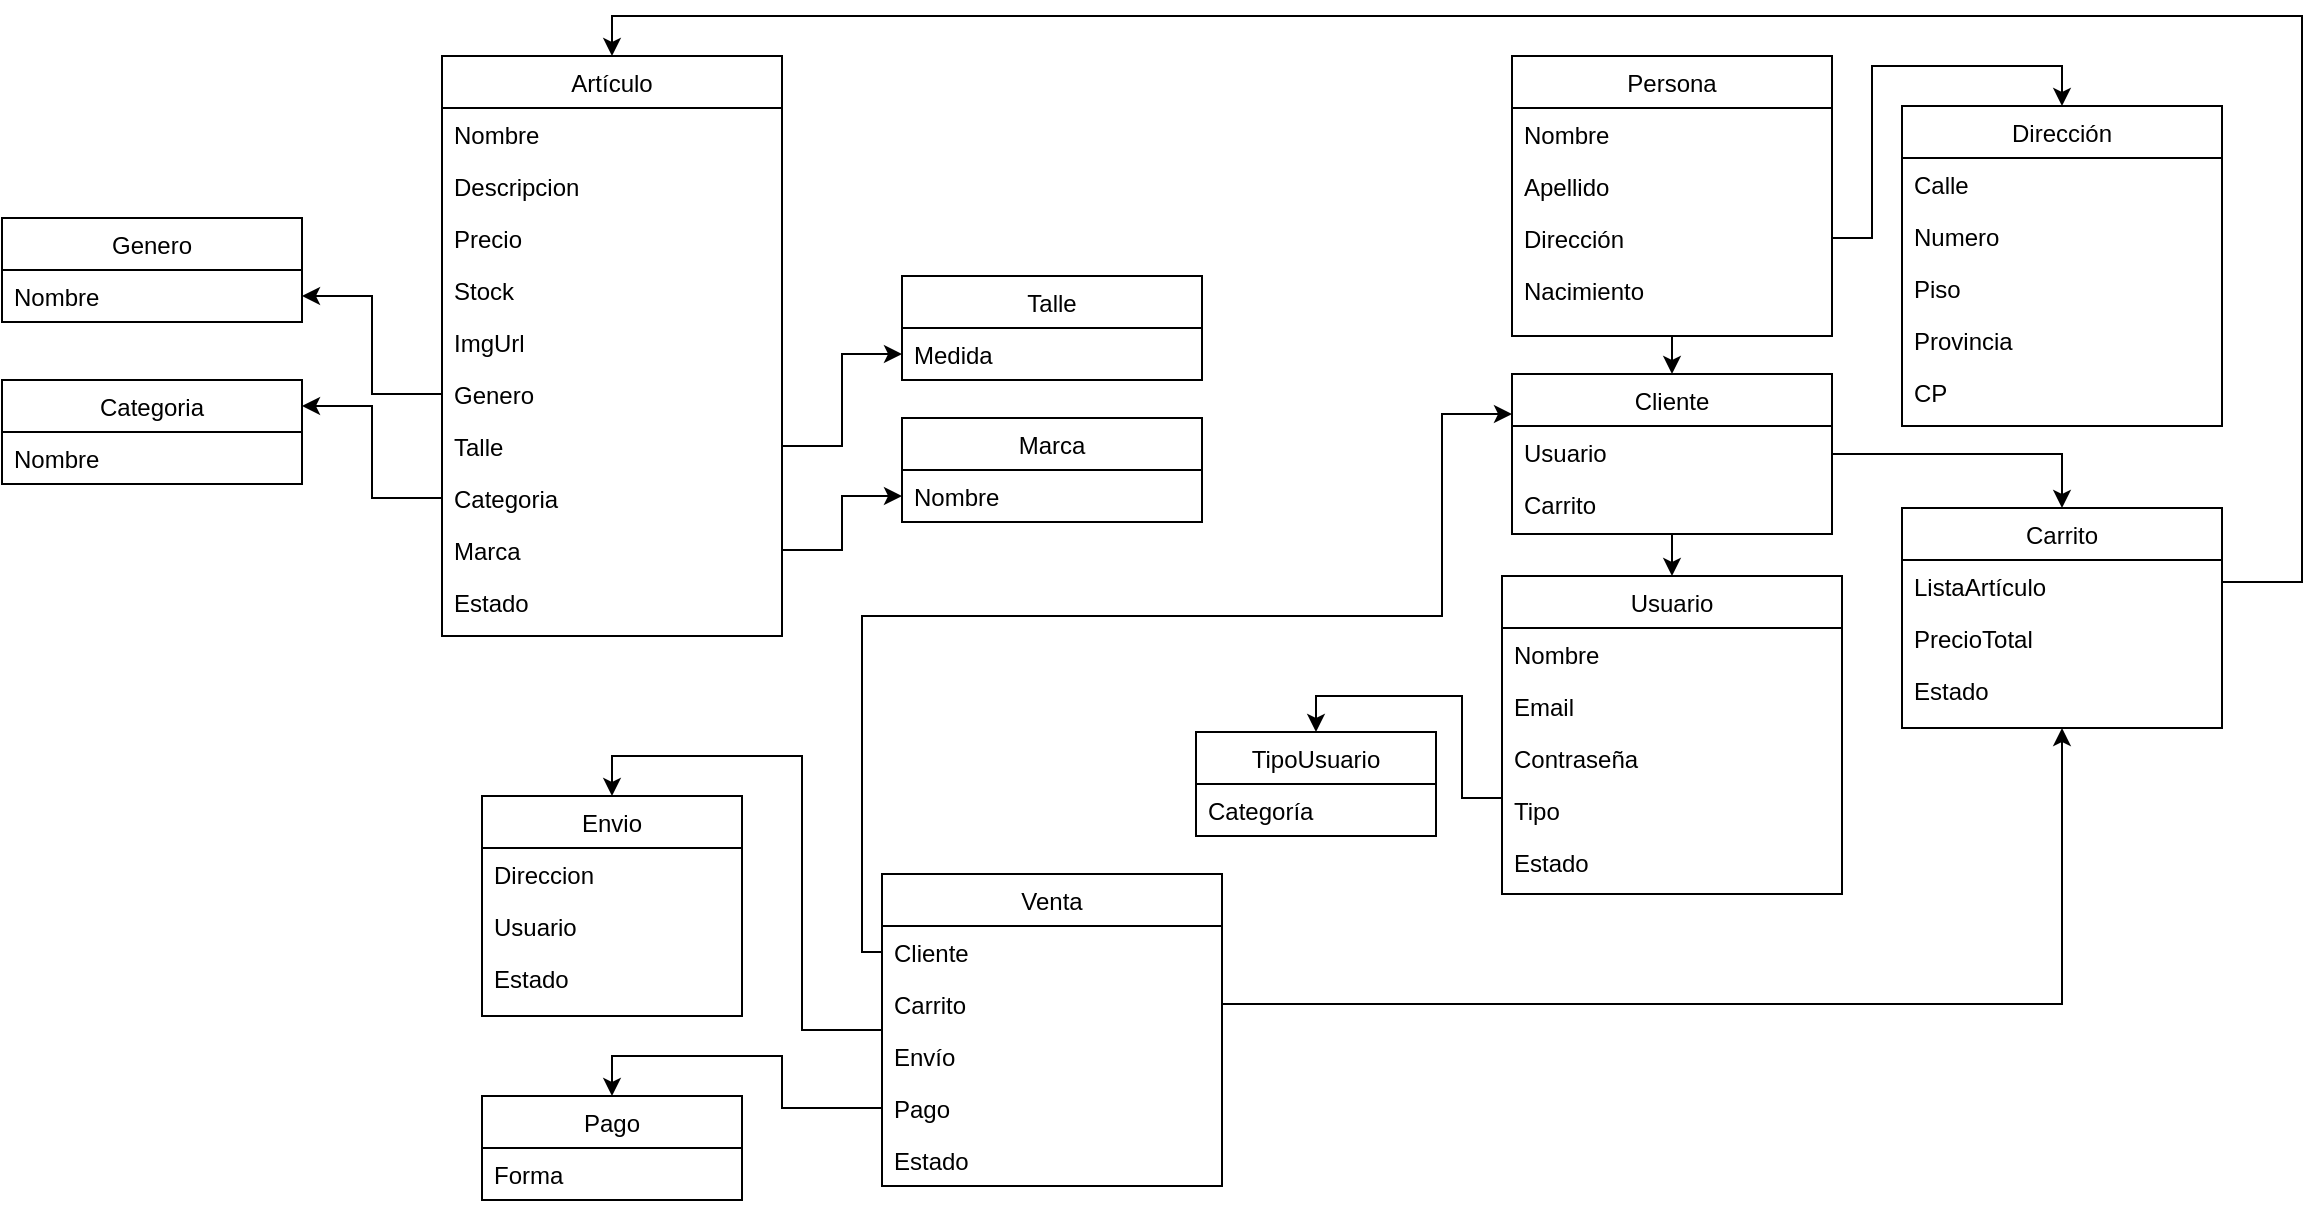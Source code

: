 <mxfile version="15.7.3" type="device"><diagram id="C5RBs43oDa-KdzZeNtuy" name="Page-1"><mxGraphModel dx="1296" dy="519" grid="1" gridSize="10" guides="1" tooltips="1" connect="1" arrows="1" fold="1" page="1" pageScale="1" pageWidth="1654" pageHeight="2336" math="0" shadow="0"><root><mxCell id="WIyWlLk6GJQsqaUBKTNV-0"/><mxCell id="WIyWlLk6GJQsqaUBKTNV-1" parent="WIyWlLk6GJQsqaUBKTNV-0"/><mxCell id="zkfFHV4jXpPFQw0GAbJ--17" value="Artículo" style="swimlane;fontStyle=0;align=center;verticalAlign=top;childLayout=stackLayout;horizontal=1;startSize=26;horizontalStack=0;resizeParent=1;resizeLast=0;collapsible=1;marginBottom=0;rounded=0;shadow=0;strokeWidth=1;fillColor=default;strokeColor=default;fontColor=default;" parent="WIyWlLk6GJQsqaUBKTNV-1" vertex="1"><mxGeometry x="330" y="30" width="170" height="290" as="geometry"><mxRectangle x="550" y="140" width="160" height="26" as="alternateBounds"/></mxGeometry></mxCell><mxCell id="zkfFHV4jXpPFQw0GAbJ--18" value="Nombre" style="text;align=left;verticalAlign=top;spacingLeft=4;spacingRight=4;overflow=hidden;rotatable=0;points=[[0,0.5],[1,0.5]];portConstraint=eastwest;fontColor=default;" parent="zkfFHV4jXpPFQw0GAbJ--17" vertex="1"><mxGeometry y="26" width="170" height="26" as="geometry"/></mxCell><mxCell id="zkfFHV4jXpPFQw0GAbJ--19" value="Descripcion" style="text;align=left;verticalAlign=top;spacingLeft=4;spacingRight=4;overflow=hidden;rotatable=0;points=[[0,0.5],[1,0.5]];portConstraint=eastwest;rounded=0;shadow=0;html=0;fontColor=default;" parent="zkfFHV4jXpPFQw0GAbJ--17" vertex="1"><mxGeometry y="52" width="170" height="26" as="geometry"/></mxCell><mxCell id="zkfFHV4jXpPFQw0GAbJ--20" value="Precio" style="text;align=left;verticalAlign=top;spacingLeft=4;spacingRight=4;overflow=hidden;rotatable=0;points=[[0,0.5],[1,0.5]];portConstraint=eastwest;rounded=0;shadow=0;html=0;fontColor=default;" parent="zkfFHV4jXpPFQw0GAbJ--17" vertex="1"><mxGeometry y="78" width="170" height="26" as="geometry"/></mxCell><mxCell id="zkfFHV4jXpPFQw0GAbJ--21" value="Stock" style="text;align=left;verticalAlign=top;spacingLeft=4;spacingRight=4;overflow=hidden;rotatable=0;points=[[0,0.5],[1,0.5]];portConstraint=eastwest;rounded=0;shadow=0;html=0;fontColor=default;" parent="zkfFHV4jXpPFQw0GAbJ--17" vertex="1"><mxGeometry y="104" width="170" height="26" as="geometry"/></mxCell><mxCell id="zkfFHV4jXpPFQw0GAbJ--22" value="ImgUrl" style="text;align=left;verticalAlign=top;spacingLeft=4;spacingRight=4;overflow=hidden;rotatable=0;points=[[0,0.5],[1,0.5]];portConstraint=eastwest;rounded=0;shadow=0;html=0;fontColor=default;" parent="zkfFHV4jXpPFQw0GAbJ--17" vertex="1"><mxGeometry y="130" width="170" height="26" as="geometry"/></mxCell><mxCell id="Tw_g5ps7W75bfic94VU_-0" value="Genero" style="text;align=left;verticalAlign=top;spacingLeft=4;spacingRight=4;overflow=hidden;rotatable=0;points=[[0,0.5],[1,0.5]];portConstraint=eastwest;rounded=0;shadow=0;html=0;fontColor=default;" parent="zkfFHV4jXpPFQw0GAbJ--17" vertex="1"><mxGeometry y="156" width="170" height="26" as="geometry"/></mxCell><mxCell id="Tw_g5ps7W75bfic94VU_-1" value="Talle" style="text;align=left;verticalAlign=top;spacingLeft=4;spacingRight=4;overflow=hidden;rotatable=0;points=[[0,0.5],[1,0.5]];portConstraint=eastwest;rounded=0;shadow=0;html=0;fontColor=default;" parent="zkfFHV4jXpPFQw0GAbJ--17" vertex="1"><mxGeometry y="182" width="170" height="26" as="geometry"/></mxCell><mxCell id="Tw_g5ps7W75bfic94VU_-2" value="Categoria" style="text;align=left;verticalAlign=top;spacingLeft=4;spacingRight=4;overflow=hidden;rotatable=0;points=[[0,0.5],[1,0.5]];portConstraint=eastwest;rounded=0;shadow=0;html=0;fontColor=default;" parent="zkfFHV4jXpPFQw0GAbJ--17" vertex="1"><mxGeometry y="208" width="170" height="26" as="geometry"/></mxCell><mxCell id="Tw_g5ps7W75bfic94VU_-3" value="Marca" style="text;align=left;verticalAlign=top;spacingLeft=4;spacingRight=4;overflow=hidden;rotatable=0;points=[[0,0.5],[1,0.5]];portConstraint=eastwest;rounded=0;shadow=0;html=0;fontColor=default;" parent="zkfFHV4jXpPFQw0GAbJ--17" vertex="1"><mxGeometry y="234" width="170" height="26" as="geometry"/></mxCell><mxCell id="Tw_g5ps7W75bfic94VU_-4" value="Estado" style="text;align=left;verticalAlign=top;spacingLeft=4;spacingRight=4;overflow=hidden;rotatable=0;points=[[0,0.5],[1,0.5]];portConstraint=eastwest;rounded=0;shadow=0;html=0;fontColor=default;" parent="zkfFHV4jXpPFQw0GAbJ--17" vertex="1"><mxGeometry y="260" width="170" height="26" as="geometry"/></mxCell><mxCell id="Tw_g5ps7W75bfic94VU_-5" value="Categoria" style="swimlane;fontStyle=0;align=center;verticalAlign=top;childLayout=stackLayout;horizontal=1;startSize=26;horizontalStack=0;resizeParent=1;resizeLast=0;collapsible=1;marginBottom=0;rounded=0;shadow=0;strokeWidth=1;fillColor=default;strokeColor=default;fontColor=default;" parent="WIyWlLk6GJQsqaUBKTNV-1" vertex="1"><mxGeometry x="110" y="192" width="150" height="52" as="geometry"><mxRectangle x="550" y="140" width="160" height="26" as="alternateBounds"/></mxGeometry></mxCell><mxCell id="Tw_g5ps7W75bfic94VU_-6" value="Nombre" style="text;align=left;verticalAlign=top;spacingLeft=4;spacingRight=4;overflow=hidden;rotatable=0;points=[[0,0.5],[1,0.5]];portConstraint=eastwest;fontColor=default;" parent="Tw_g5ps7W75bfic94VU_-5" vertex="1"><mxGeometry y="26" width="150" height="26" as="geometry"/></mxCell><mxCell id="Tw_g5ps7W75bfic94VU_-16" value="Talle" style="swimlane;fontStyle=0;align=center;verticalAlign=top;childLayout=stackLayout;horizontal=1;startSize=26;horizontalStack=0;resizeParent=1;resizeLast=0;collapsible=1;marginBottom=0;rounded=0;shadow=0;strokeWidth=1;fillColor=default;strokeColor=default;fontColor=default;" parent="WIyWlLk6GJQsqaUBKTNV-1" vertex="1"><mxGeometry x="560" y="140" width="150" height="52" as="geometry"><mxRectangle x="550" y="140" width="160" height="26" as="alternateBounds"/></mxGeometry></mxCell><mxCell id="Tw_g5ps7W75bfic94VU_-17" value="Medida" style="text;align=left;verticalAlign=top;spacingLeft=4;spacingRight=4;overflow=hidden;rotatable=0;points=[[0,0.5],[1,0.5]];portConstraint=eastwest;fontColor=default;" parent="Tw_g5ps7W75bfic94VU_-16" vertex="1"><mxGeometry y="26" width="150" height="26" as="geometry"/></mxCell><mxCell id="Tw_g5ps7W75bfic94VU_-18" value="Marca" style="swimlane;fontStyle=0;align=center;verticalAlign=top;childLayout=stackLayout;horizontal=1;startSize=26;horizontalStack=0;resizeParent=1;resizeLast=0;collapsible=1;marginBottom=0;rounded=0;shadow=0;strokeWidth=1;fillColor=default;strokeColor=default;fontColor=default;" parent="WIyWlLk6GJQsqaUBKTNV-1" vertex="1"><mxGeometry x="560" y="211" width="150" height="52" as="geometry"><mxRectangle x="550" y="140" width="160" height="26" as="alternateBounds"/></mxGeometry></mxCell><mxCell id="Tw_g5ps7W75bfic94VU_-19" value="Nombre" style="text;align=left;verticalAlign=top;spacingLeft=4;spacingRight=4;overflow=hidden;rotatable=0;points=[[0,0.5],[1,0.5]];portConstraint=eastwest;fontColor=default;" parent="Tw_g5ps7W75bfic94VU_-18" vertex="1"><mxGeometry y="26" width="150" height="26" as="geometry"/></mxCell><mxCell id="Tw_g5ps7W75bfic94VU_-20" value="Genero" style="swimlane;fontStyle=0;align=center;verticalAlign=top;childLayout=stackLayout;horizontal=1;startSize=26;horizontalStack=0;resizeParent=1;resizeLast=0;collapsible=1;marginBottom=0;rounded=0;shadow=0;strokeWidth=1;fillColor=default;strokeColor=default;fontColor=default;" parent="WIyWlLk6GJQsqaUBKTNV-1" vertex="1"><mxGeometry x="110" y="111" width="150" height="52" as="geometry"><mxRectangle x="550" y="140" width="160" height="26" as="alternateBounds"/></mxGeometry></mxCell><mxCell id="Tw_g5ps7W75bfic94VU_-21" value="Nombre" style="text;align=left;verticalAlign=top;spacingLeft=4;spacingRight=4;overflow=hidden;rotatable=0;points=[[0,0.5],[1,0.5]];portConstraint=eastwest;fontColor=default;" parent="Tw_g5ps7W75bfic94VU_-20" vertex="1"><mxGeometry y="26" width="150" height="26" as="geometry"/></mxCell><mxCell id="Tw_g5ps7W75bfic94VU_-25" value="" style="edgeStyle=orthogonalEdgeStyle;rounded=0;orthogonalLoop=1;jettySize=auto;html=1;labelBackgroundColor=default;fontColor=default;strokeColor=default;entryX=1;entryY=0.5;entryDx=0;entryDy=0;exitX=0;exitY=0.5;exitDx=0;exitDy=0;" parent="WIyWlLk6GJQsqaUBKTNV-1" source="Tw_g5ps7W75bfic94VU_-0" target="Tw_g5ps7W75bfic94VU_-21" edge="1"><mxGeometry relative="1" as="geometry"/></mxCell><mxCell id="Tw_g5ps7W75bfic94VU_-23" value="" style="edgeStyle=orthogonalEdgeStyle;rounded=0;orthogonalLoop=1;jettySize=auto;html=1;fontColor=default;entryX=1;entryY=0.25;entryDx=0;entryDy=0;strokeColor=default;labelBackgroundColor=default;exitX=0;exitY=0.5;exitDx=0;exitDy=0;" parent="WIyWlLk6GJQsqaUBKTNV-1" source="Tw_g5ps7W75bfic94VU_-2" target="Tw_g5ps7W75bfic94VU_-5" edge="1"><mxGeometry relative="1" as="geometry"/></mxCell><mxCell id="Tw_g5ps7W75bfic94VU_-26" value="" style="edgeStyle=orthogonalEdgeStyle;rounded=0;orthogonalLoop=1;jettySize=auto;html=1;labelBackgroundColor=default;fontColor=default;strokeColor=default;exitX=1;exitY=0.5;exitDx=0;exitDy=0;" parent="WIyWlLk6GJQsqaUBKTNV-1" source="Tw_g5ps7W75bfic94VU_-3" target="Tw_g5ps7W75bfic94VU_-19" edge="1"><mxGeometry relative="1" as="geometry"/></mxCell><mxCell id="Tw_g5ps7W75bfic94VU_-27" value="" style="edgeStyle=orthogonalEdgeStyle;rounded=0;orthogonalLoop=1;jettySize=auto;html=1;labelBackgroundColor=default;fontColor=default;strokeColor=default;entryX=0;entryY=0.5;entryDx=0;entryDy=0;" parent="WIyWlLk6GJQsqaUBKTNV-1" source="Tw_g5ps7W75bfic94VU_-1" target="Tw_g5ps7W75bfic94VU_-17" edge="1"><mxGeometry relative="1" as="geometry"/></mxCell><mxCell id="5aSQAxW1YJp0CMeOxiUV-9" value="" style="edgeStyle=orthogonalEdgeStyle;rounded=0;orthogonalLoop=1;jettySize=auto;html=1;exitX=1;exitY=0.5;exitDx=0;exitDy=0;entryX=0.5;entryY=0;entryDx=0;entryDy=0;" parent="WIyWlLk6GJQsqaUBKTNV-1" source="lw8-5pUlLSLKIBg-oR_x-1" target="lw8-5pUlLSLKIBg-oR_x-2" edge="1"><mxGeometry relative="1" as="geometry"/></mxCell><mxCell id="5aSQAxW1YJp0CMeOxiUV-10" value="" style="edgeStyle=orthogonalEdgeStyle;rounded=0;orthogonalLoop=1;jettySize=auto;html=1;" parent="WIyWlLk6GJQsqaUBKTNV-1" edge="1"><mxGeometry relative="1" as="geometry"><mxPoint x="945" y="170" as="sourcePoint"/><mxPoint x="945" y="189" as="targetPoint"/></mxGeometry></mxCell><mxCell id="Kr4gNdv7kx7lfWHa2LFf-1" value="Persona" style="swimlane;fontStyle=0;align=center;verticalAlign=top;childLayout=stackLayout;horizontal=1;startSize=26;horizontalStack=0;resizeParent=1;resizeLast=0;collapsible=1;marginBottom=0;rounded=0;shadow=0;strokeWidth=1;fillColor=default;strokeColor=default;fontColor=default;" parent="WIyWlLk6GJQsqaUBKTNV-1" vertex="1"><mxGeometry x="865" y="30" width="160" height="140" as="geometry"><mxRectangle x="550" y="140" width="160" height="26" as="alternateBounds"/></mxGeometry></mxCell><mxCell id="Kr4gNdv7kx7lfWHa2LFf-2" value="Nombre" style="text;align=left;verticalAlign=top;spacingLeft=4;spacingRight=4;overflow=hidden;rotatable=0;points=[[0,0.5],[1,0.5]];portConstraint=eastwest;fontColor=default;" parent="Kr4gNdv7kx7lfWHa2LFf-1" vertex="1"><mxGeometry y="26" width="160" height="26" as="geometry"/></mxCell><mxCell id="Kr4gNdv7kx7lfWHa2LFf-3" value="Apellido" style="text;align=left;verticalAlign=top;spacingLeft=4;spacingRight=4;overflow=hidden;rotatable=0;points=[[0,0.5],[1,0.5]];portConstraint=eastwest;fontColor=default;" parent="Kr4gNdv7kx7lfWHa2LFf-1" vertex="1"><mxGeometry y="52" width="160" height="26" as="geometry"/></mxCell><mxCell id="lw8-5pUlLSLKIBg-oR_x-1" value="Dirección" style="text;align=left;verticalAlign=top;spacingLeft=4;spacingRight=4;overflow=hidden;rotatable=0;points=[[0,0.5],[1,0.5]];portConstraint=eastwest;fontColor=default;" parent="Kr4gNdv7kx7lfWHa2LFf-1" vertex="1"><mxGeometry y="78" width="160" height="26" as="geometry"/></mxCell><mxCell id="Kr4gNdv7kx7lfWHa2LFf-4" value="Nacimiento" style="text;align=left;verticalAlign=top;spacingLeft=4;spacingRight=4;overflow=hidden;rotatable=0;points=[[0,0.5],[1,0.5]];portConstraint=eastwest;fontColor=default;" parent="Kr4gNdv7kx7lfWHa2LFf-1" vertex="1"><mxGeometry y="104" width="160" height="30" as="geometry"/></mxCell><mxCell id="5aSQAxW1YJp0CMeOxiUV-8" value="" style="edgeStyle=orthogonalEdgeStyle;rounded=0;orthogonalLoop=1;jettySize=auto;html=1;entryX=0.5;entryY=0;entryDx=0;entryDy=0;exitX=0;exitY=0.5;exitDx=0;exitDy=0;" parent="WIyWlLk6GJQsqaUBKTNV-1" source="Kr4gNdv7kx7lfWHa2LFf-12" target="5aSQAxW1YJp0CMeOxiUV-0" edge="1"><mxGeometry relative="1" as="geometry"><mxPoint x="745" y="314" as="targetPoint"/><Array as="points"><mxPoint x="860" y="401"/><mxPoint x="840" y="401"/><mxPoint x="840" y="350"/><mxPoint x="767" y="350"/></Array></mxGeometry></mxCell><mxCell id="Kr4gNdv7kx7lfWHa2LFf-6" value="Usuario" style="swimlane;fontStyle=0;align=center;verticalAlign=top;childLayout=stackLayout;horizontal=1;startSize=26;horizontalStack=0;resizeParent=1;resizeLast=0;collapsible=1;marginBottom=0;rounded=0;shadow=0;strokeWidth=1;fillColor=default;strokeColor=default;fontColor=default;" parent="WIyWlLk6GJQsqaUBKTNV-1" vertex="1"><mxGeometry x="860" y="290" width="170" height="159" as="geometry"><mxRectangle x="550" y="140" width="160" height="26" as="alternateBounds"/></mxGeometry></mxCell><mxCell id="Kr4gNdv7kx7lfWHa2LFf-7" value="Nombre" style="text;align=left;verticalAlign=top;spacingLeft=4;spacingRight=4;overflow=hidden;rotatable=0;points=[[0,0.5],[1,0.5]];portConstraint=eastwest;fontColor=default;" parent="Kr4gNdv7kx7lfWHa2LFf-6" vertex="1"><mxGeometry y="26" width="170" height="26" as="geometry"/></mxCell><mxCell id="Kr4gNdv7kx7lfWHa2LFf-8" value="Email" style="text;align=left;verticalAlign=top;spacingLeft=4;spacingRight=4;overflow=hidden;rotatable=0;points=[[0,0.5],[1,0.5]];portConstraint=eastwest;fontColor=default;" parent="Kr4gNdv7kx7lfWHa2LFf-6" vertex="1"><mxGeometry y="52" width="170" height="26" as="geometry"/></mxCell><mxCell id="Kr4gNdv7kx7lfWHa2LFf-9" value="Contraseña" style="text;align=left;verticalAlign=top;spacingLeft=4;spacingRight=4;overflow=hidden;rotatable=0;points=[[0,0.5],[1,0.5]];portConstraint=eastwest;fontColor=default;" parent="Kr4gNdv7kx7lfWHa2LFf-6" vertex="1"><mxGeometry y="78" width="170" height="26" as="geometry"/></mxCell><mxCell id="Kr4gNdv7kx7lfWHa2LFf-12" value="Tipo" style="text;align=left;verticalAlign=top;spacingLeft=4;spacingRight=4;overflow=hidden;rotatable=0;points=[[0,0.5],[1,0.5]];portConstraint=eastwest;fontColor=default;" parent="Kr4gNdv7kx7lfWHa2LFf-6" vertex="1"><mxGeometry y="104" width="170" height="26" as="geometry"/></mxCell><mxCell id="lw8-5pUlLSLKIBg-oR_x-40" value="Estado" style="text;align=left;verticalAlign=top;spacingLeft=4;spacingRight=4;overflow=hidden;rotatable=0;points=[[0,0.5],[1,0.5]];portConstraint=eastwest;fontColor=default;" parent="Kr4gNdv7kx7lfWHa2LFf-6" vertex="1"><mxGeometry y="130" width="170" height="26" as="geometry"/></mxCell><mxCell id="5aSQAxW1YJp0CMeOxiUV-14" value="" style="edgeStyle=orthogonalEdgeStyle;rounded=0;orthogonalLoop=1;jettySize=auto;html=1;entryX=0.5;entryY=0;entryDx=0;entryDy=0;exitX=1;exitY=0.5;exitDx=0;exitDy=0;" parent="WIyWlLk6GJQsqaUBKTNV-1" target="zkfFHV4jXpPFQw0GAbJ--17" edge="1"><mxGeometry relative="1" as="geometry"><mxPoint x="1220" y="293" as="sourcePoint"/><mxPoint x="415" y="23" as="targetPoint"/><Array as="points"><mxPoint x="1260" y="293"/><mxPoint x="1260" y="10"/><mxPoint x="415" y="10"/></Array></mxGeometry></mxCell><mxCell id="Kr4gNdv7kx7lfWHa2LFf-16" value="Carrito" style="swimlane;fontStyle=0;align=center;verticalAlign=top;childLayout=stackLayout;horizontal=1;startSize=26;horizontalStack=0;resizeParent=1;resizeLast=0;collapsible=1;marginBottom=0;rounded=0;shadow=0;strokeWidth=1;fillColor=default;strokeColor=default;fontColor=default;" parent="WIyWlLk6GJQsqaUBKTNV-1" vertex="1"><mxGeometry x="1060" y="256" width="160" height="110" as="geometry"><mxRectangle x="550" y="140" width="160" height="26" as="alternateBounds"/></mxGeometry></mxCell><mxCell id="Kr4gNdv7kx7lfWHa2LFf-17" value="ListaArtículo" style="text;align=left;verticalAlign=top;spacingLeft=4;spacingRight=4;overflow=hidden;rotatable=0;points=[[0,0.5],[1,0.5]];portConstraint=eastwest;fontColor=default;" parent="Kr4gNdv7kx7lfWHa2LFf-16" vertex="1"><mxGeometry y="26" width="160" height="26" as="geometry"/></mxCell><mxCell id="Kr4gNdv7kx7lfWHa2LFf-20" value="PrecioTotal" style="text;align=left;verticalAlign=top;spacingLeft=4;spacingRight=4;overflow=hidden;rotatable=0;points=[[0,0.5],[1,0.5]];portConstraint=eastwest;fontColor=default;" parent="Kr4gNdv7kx7lfWHa2LFf-16" vertex="1"><mxGeometry y="52" width="160" height="26" as="geometry"/></mxCell><mxCell id="Kr4gNdv7kx7lfWHa2LFf-21" value="Estado" style="text;align=left;verticalAlign=top;spacingLeft=4;spacingRight=4;overflow=hidden;rotatable=0;points=[[0,0.5],[1,0.5]];portConstraint=eastwest;fontColor=default;" parent="Kr4gNdv7kx7lfWHa2LFf-16" vertex="1"><mxGeometry y="78" width="160" height="26" as="geometry"/></mxCell><mxCell id="lw8-5pUlLSLKIBg-oR_x-2" value="Dirección" style="swimlane;fontStyle=0;align=center;verticalAlign=top;childLayout=stackLayout;horizontal=1;startSize=26;horizontalStack=0;resizeParent=1;resizeLast=0;collapsible=1;marginBottom=0;rounded=0;shadow=0;strokeWidth=1;fillColor=default;strokeColor=default;fontColor=default;" parent="WIyWlLk6GJQsqaUBKTNV-1" vertex="1"><mxGeometry x="1060" y="55" width="160" height="160" as="geometry"><mxRectangle x="550" y="140" width="160" height="26" as="alternateBounds"/></mxGeometry></mxCell><mxCell id="lw8-5pUlLSLKIBg-oR_x-3" value="Calle" style="text;align=left;verticalAlign=top;spacingLeft=4;spacingRight=4;overflow=hidden;rotatable=0;points=[[0,0.5],[1,0.5]];portConstraint=eastwest;fontColor=default;" parent="lw8-5pUlLSLKIBg-oR_x-2" vertex="1"><mxGeometry y="26" width="160" height="26" as="geometry"/></mxCell><mxCell id="lw8-5pUlLSLKIBg-oR_x-4" value="Numero" style="text;align=left;verticalAlign=top;spacingLeft=4;spacingRight=4;overflow=hidden;rotatable=0;points=[[0,0.5],[1,0.5]];portConstraint=eastwest;fontColor=default;" parent="lw8-5pUlLSLKIBg-oR_x-2" vertex="1"><mxGeometry y="52" width="160" height="26" as="geometry"/></mxCell><mxCell id="lw8-5pUlLSLKIBg-oR_x-5" value="Piso" style="text;align=left;verticalAlign=top;spacingLeft=4;spacingRight=4;overflow=hidden;rotatable=0;points=[[0,0.5],[1,0.5]];portConstraint=eastwest;fontColor=default;" parent="lw8-5pUlLSLKIBg-oR_x-2" vertex="1"><mxGeometry y="78" width="160" height="26" as="geometry"/></mxCell><mxCell id="lw8-5pUlLSLKIBg-oR_x-9" value="Provincia" style="text;align=left;verticalAlign=top;spacingLeft=4;spacingRight=4;overflow=hidden;rotatable=0;points=[[0,0.5],[1,0.5]];portConstraint=eastwest;fontColor=default;" parent="lw8-5pUlLSLKIBg-oR_x-2" vertex="1"><mxGeometry y="104" width="160" height="26" as="geometry"/></mxCell><mxCell id="lw8-5pUlLSLKIBg-oR_x-10" value="CP" style="text;align=left;verticalAlign=top;spacingLeft=4;spacingRight=4;overflow=hidden;rotatable=0;points=[[0,0.5],[1,0.5]];portConstraint=eastwest;fontColor=default;" parent="lw8-5pUlLSLKIBg-oR_x-2" vertex="1"><mxGeometry y="130" width="160" height="26" as="geometry"/></mxCell><mxCell id="lw8-5pUlLSLKIBg-oR_x-14" value="Envio" style="swimlane;fontStyle=0;align=center;verticalAlign=top;childLayout=stackLayout;horizontal=1;startSize=26;horizontalStack=0;resizeParent=1;resizeLast=0;collapsible=1;marginBottom=0;rounded=0;shadow=0;strokeWidth=1;fillColor=default;strokeColor=default;fontColor=default;" parent="WIyWlLk6GJQsqaUBKTNV-1" vertex="1"><mxGeometry x="350" y="400" width="130" height="110" as="geometry"><mxRectangle x="550" y="140" width="160" height="26" as="alternateBounds"/></mxGeometry></mxCell><mxCell id="lw8-5pUlLSLKIBg-oR_x-15" value="Direccion" style="text;align=left;verticalAlign=top;spacingLeft=4;spacingRight=4;overflow=hidden;rotatable=0;points=[[0,0.5],[1,0.5]];portConstraint=eastwest;fontColor=default;" parent="lw8-5pUlLSLKIBg-oR_x-14" vertex="1"><mxGeometry y="26" width="130" height="26" as="geometry"/></mxCell><mxCell id="lw8-5pUlLSLKIBg-oR_x-19" value="Usuario" style="text;align=left;verticalAlign=top;spacingLeft=4;spacingRight=4;overflow=hidden;rotatable=0;points=[[0,0.5],[1,0.5]];portConstraint=eastwest;fontColor=default;" parent="lw8-5pUlLSLKIBg-oR_x-14" vertex="1"><mxGeometry y="52" width="130" height="26" as="geometry"/></mxCell><mxCell id="lw8-5pUlLSLKIBg-oR_x-20" value="Estado" style="text;align=left;verticalAlign=top;spacingLeft=4;spacingRight=4;overflow=hidden;rotatable=0;points=[[0,0.5],[1,0.5]];portConstraint=eastwest;fontColor=default;" parent="lw8-5pUlLSLKIBg-oR_x-14" vertex="1"><mxGeometry y="78" width="130" height="26" as="geometry"/></mxCell><mxCell id="5aSQAxW1YJp0CMeOxiUV-6" value="" style="edgeStyle=orthogonalEdgeStyle;rounded=0;orthogonalLoop=1;jettySize=auto;html=1;entryX=0.5;entryY=0;entryDx=0;entryDy=0;" parent="WIyWlLk6GJQsqaUBKTNV-1" source="lw8-5pUlLSLKIBg-oR_x-32" target="Kr4gNdv7kx7lfWHa2LFf-16" edge="1"><mxGeometry relative="1" as="geometry"/></mxCell><mxCell id="5aSQAxW1YJp0CMeOxiUV-7" value="" style="edgeStyle=orthogonalEdgeStyle;rounded=0;orthogonalLoop=1;jettySize=auto;html=1;entryX=0.5;entryY=0;entryDx=0;entryDy=0;" parent="WIyWlLk6GJQsqaUBKTNV-1" source="lw8-5pUlLSLKIBg-oR_x-32" target="Kr4gNdv7kx7lfWHa2LFf-6" edge="1"><mxGeometry relative="1" as="geometry"><mxPoint x="945" y="289" as="targetPoint"/></mxGeometry></mxCell><mxCell id="lw8-5pUlLSLKIBg-oR_x-32" value="Cliente" style="swimlane;fontStyle=0;align=center;verticalAlign=top;childLayout=stackLayout;horizontal=1;startSize=26;horizontalStack=0;resizeParent=1;resizeLast=0;collapsible=1;marginBottom=0;rounded=0;shadow=0;strokeWidth=1;fillColor=default;strokeColor=default;fontColor=default;" parent="WIyWlLk6GJQsqaUBKTNV-1" vertex="1"><mxGeometry x="865" y="189" width="160" height="80" as="geometry"><mxRectangle x="550" y="140" width="160" height="26" as="alternateBounds"/></mxGeometry></mxCell><mxCell id="lw8-5pUlLSLKIBg-oR_x-33" value="Usuario" style="text;align=left;verticalAlign=top;spacingLeft=4;spacingRight=4;overflow=hidden;rotatable=0;points=[[0,0.5],[1,0.5]];portConstraint=eastwest;fontColor=default;" parent="lw8-5pUlLSLKIBg-oR_x-32" vertex="1"><mxGeometry y="26" width="160" height="26" as="geometry"/></mxCell><mxCell id="lw8-5pUlLSLKIBg-oR_x-34" value="Carrito" style="text;align=left;verticalAlign=top;spacingLeft=4;spacingRight=4;overflow=hidden;rotatable=0;points=[[0,0.5],[1,0.5]];portConstraint=eastwest;fontColor=default;" parent="lw8-5pUlLSLKIBg-oR_x-32" vertex="1"><mxGeometry y="52" width="160" height="26" as="geometry"/></mxCell><mxCell id="5aSQAxW1YJp0CMeOxiUV-11" value="" style="edgeStyle=orthogonalEdgeStyle;rounded=0;orthogonalLoop=1;jettySize=auto;html=1;entryX=0.5;entryY=0;entryDx=0;entryDy=0;" parent="WIyWlLk6GJQsqaUBKTNV-1" source="cBPxQ7uKcTz7ENmi5Lmv-0" target="lw8-5pUlLSLKIBg-oR_x-14" edge="1"><mxGeometry relative="1" as="geometry"><Array as="points"><mxPoint x="510" y="517"/><mxPoint x="510" y="380"/><mxPoint x="415" y="380"/></Array></mxGeometry></mxCell><mxCell id="5aSQAxW1YJp0CMeOxiUV-12" value="" style="edgeStyle=orthogonalEdgeStyle;rounded=0;orthogonalLoop=1;jettySize=auto;html=1;entryX=0.5;entryY=0;entryDx=0;entryDy=0;exitX=0;exitY=0.5;exitDx=0;exitDy=0;" parent="WIyWlLk6GJQsqaUBKTNV-1" source="lw8-5pUlLSLKIBg-oR_x-26" target="5aSQAxW1YJp0CMeOxiUV-2" edge="1"><mxGeometry relative="1" as="geometry"><Array as="points"><mxPoint x="500" y="556"/><mxPoint x="500" y="530"/><mxPoint x="415" y="530"/></Array></mxGeometry></mxCell><mxCell id="5aSQAxW1YJp0CMeOxiUV-13" value="" style="edgeStyle=orthogonalEdgeStyle;rounded=0;orthogonalLoop=1;jettySize=auto;html=1;entryX=0.5;entryY=1;entryDx=0;entryDy=0;exitX=1;exitY=0.5;exitDx=0;exitDy=0;" parent="WIyWlLk6GJQsqaUBKTNV-1" source="cBPxQ7uKcTz7ENmi5Lmv-3" target="Kr4gNdv7kx7lfWHa2LFf-16" edge="1"><mxGeometry relative="1" as="geometry"/></mxCell><mxCell id="rFRvUm3X8nWSIF7FE3Sx-0" value="" style="edgeStyle=orthogonalEdgeStyle;rounded=0;orthogonalLoop=1;jettySize=auto;html=1;entryX=0;entryY=0.25;entryDx=0;entryDy=0;exitX=0;exitY=0.5;exitDx=0;exitDy=0;" edge="1" parent="WIyWlLk6GJQsqaUBKTNV-1" source="rFRvUm3X8nWSIF7FE3Sx-1" target="lw8-5pUlLSLKIBg-oR_x-32"><mxGeometry relative="1" as="geometry"><Array as="points"><mxPoint x="540" y="478"/><mxPoint x="540" y="310"/><mxPoint x="830" y="310"/><mxPoint x="830" y="209"/></Array></mxGeometry></mxCell><mxCell id="cBPxQ7uKcTz7ENmi5Lmv-0" value="Venta" style="swimlane;fontStyle=0;align=center;verticalAlign=top;childLayout=stackLayout;horizontal=1;startSize=26;horizontalStack=0;resizeParent=1;resizeLast=0;collapsible=1;marginBottom=0;rounded=0;shadow=0;strokeWidth=1;fillColor=default;strokeColor=default;fontColor=default;" parent="WIyWlLk6GJQsqaUBKTNV-1" vertex="1"><mxGeometry x="550" y="439" width="170" height="156" as="geometry"><mxRectangle x="550" y="140" width="160" height="26" as="alternateBounds"/></mxGeometry></mxCell><mxCell id="rFRvUm3X8nWSIF7FE3Sx-1" value="Cliente" style="text;align=left;verticalAlign=top;spacingLeft=4;spacingRight=4;overflow=hidden;rotatable=0;points=[[0,0.5],[1,0.5]];portConstraint=eastwest;fontColor=default;" vertex="1" parent="cBPxQ7uKcTz7ENmi5Lmv-0"><mxGeometry y="26" width="170" height="26" as="geometry"/></mxCell><mxCell id="cBPxQ7uKcTz7ENmi5Lmv-3" value="Carrito" style="text;align=left;verticalAlign=top;spacingLeft=4;spacingRight=4;overflow=hidden;rotatable=0;points=[[0,0.5],[1,0.5]];portConstraint=eastwest;fontColor=default;" parent="cBPxQ7uKcTz7ENmi5Lmv-0" vertex="1"><mxGeometry y="52" width="170" height="26" as="geometry"/></mxCell><mxCell id="cBPxQ7uKcTz7ENmi5Lmv-2" value="Envío" style="text;align=left;verticalAlign=top;spacingLeft=4;spacingRight=4;overflow=hidden;rotatable=0;points=[[0,0.5],[1,0.5]];portConstraint=eastwest;fontColor=default;" parent="cBPxQ7uKcTz7ENmi5Lmv-0" vertex="1"><mxGeometry y="78" width="170" height="26" as="geometry"/></mxCell><mxCell id="lw8-5pUlLSLKIBg-oR_x-26" value="Pago" style="text;align=left;verticalAlign=top;spacingLeft=4;spacingRight=4;overflow=hidden;rotatable=0;points=[[0,0.5],[1,0.5]];portConstraint=eastwest;fontColor=default;" parent="cBPxQ7uKcTz7ENmi5Lmv-0" vertex="1"><mxGeometry y="104" width="170" height="26" as="geometry"/></mxCell><mxCell id="cBPxQ7uKcTz7ENmi5Lmv-4" value="Estado" style="text;align=left;verticalAlign=top;spacingLeft=4;spacingRight=4;overflow=hidden;rotatable=0;points=[[0,0.5],[1,0.5]];portConstraint=eastwest;fontColor=default;" parent="cBPxQ7uKcTz7ENmi5Lmv-0" vertex="1"><mxGeometry y="130" width="170" height="26" as="geometry"/></mxCell><mxCell id="5aSQAxW1YJp0CMeOxiUV-0" value="TipoUsuario" style="swimlane;fontStyle=0;align=center;verticalAlign=top;childLayout=stackLayout;horizontal=1;startSize=26;horizontalStack=0;resizeParent=1;resizeLast=0;collapsible=1;marginBottom=0;rounded=0;shadow=0;strokeWidth=1;fillColor=default;strokeColor=default;fontColor=default;" parent="WIyWlLk6GJQsqaUBKTNV-1" vertex="1"><mxGeometry x="707" y="368" width="120" height="52" as="geometry"><mxRectangle x="550" y="140" width="160" height="26" as="alternateBounds"/></mxGeometry></mxCell><mxCell id="5aSQAxW1YJp0CMeOxiUV-1" value="Categoría" style="text;align=left;verticalAlign=top;spacingLeft=4;spacingRight=4;overflow=hidden;rotatable=0;points=[[0,0.5],[1,0.5]];portConstraint=eastwest;fontColor=default;" parent="5aSQAxW1YJp0CMeOxiUV-0" vertex="1"><mxGeometry y="26" width="120" height="26" as="geometry"/></mxCell><mxCell id="5aSQAxW1YJp0CMeOxiUV-2" value="Pago" style="swimlane;fontStyle=0;align=center;verticalAlign=top;childLayout=stackLayout;horizontal=1;startSize=26;horizontalStack=0;resizeParent=1;resizeLast=0;collapsible=1;marginBottom=0;rounded=0;shadow=0;strokeWidth=1;fillColor=default;strokeColor=default;fontColor=default;" parent="WIyWlLk6GJQsqaUBKTNV-1" vertex="1"><mxGeometry x="350" y="550" width="130" height="52" as="geometry"><mxRectangle x="550" y="140" width="160" height="26" as="alternateBounds"/></mxGeometry></mxCell><mxCell id="5aSQAxW1YJp0CMeOxiUV-3" value="Forma" style="text;align=left;verticalAlign=top;spacingLeft=4;spacingRight=4;overflow=hidden;rotatable=0;points=[[0,0.5],[1,0.5]];portConstraint=eastwest;fontColor=default;" parent="5aSQAxW1YJp0CMeOxiUV-2" vertex="1"><mxGeometry y="26" width="130" height="26" as="geometry"/></mxCell></root></mxGraphModel></diagram></mxfile>